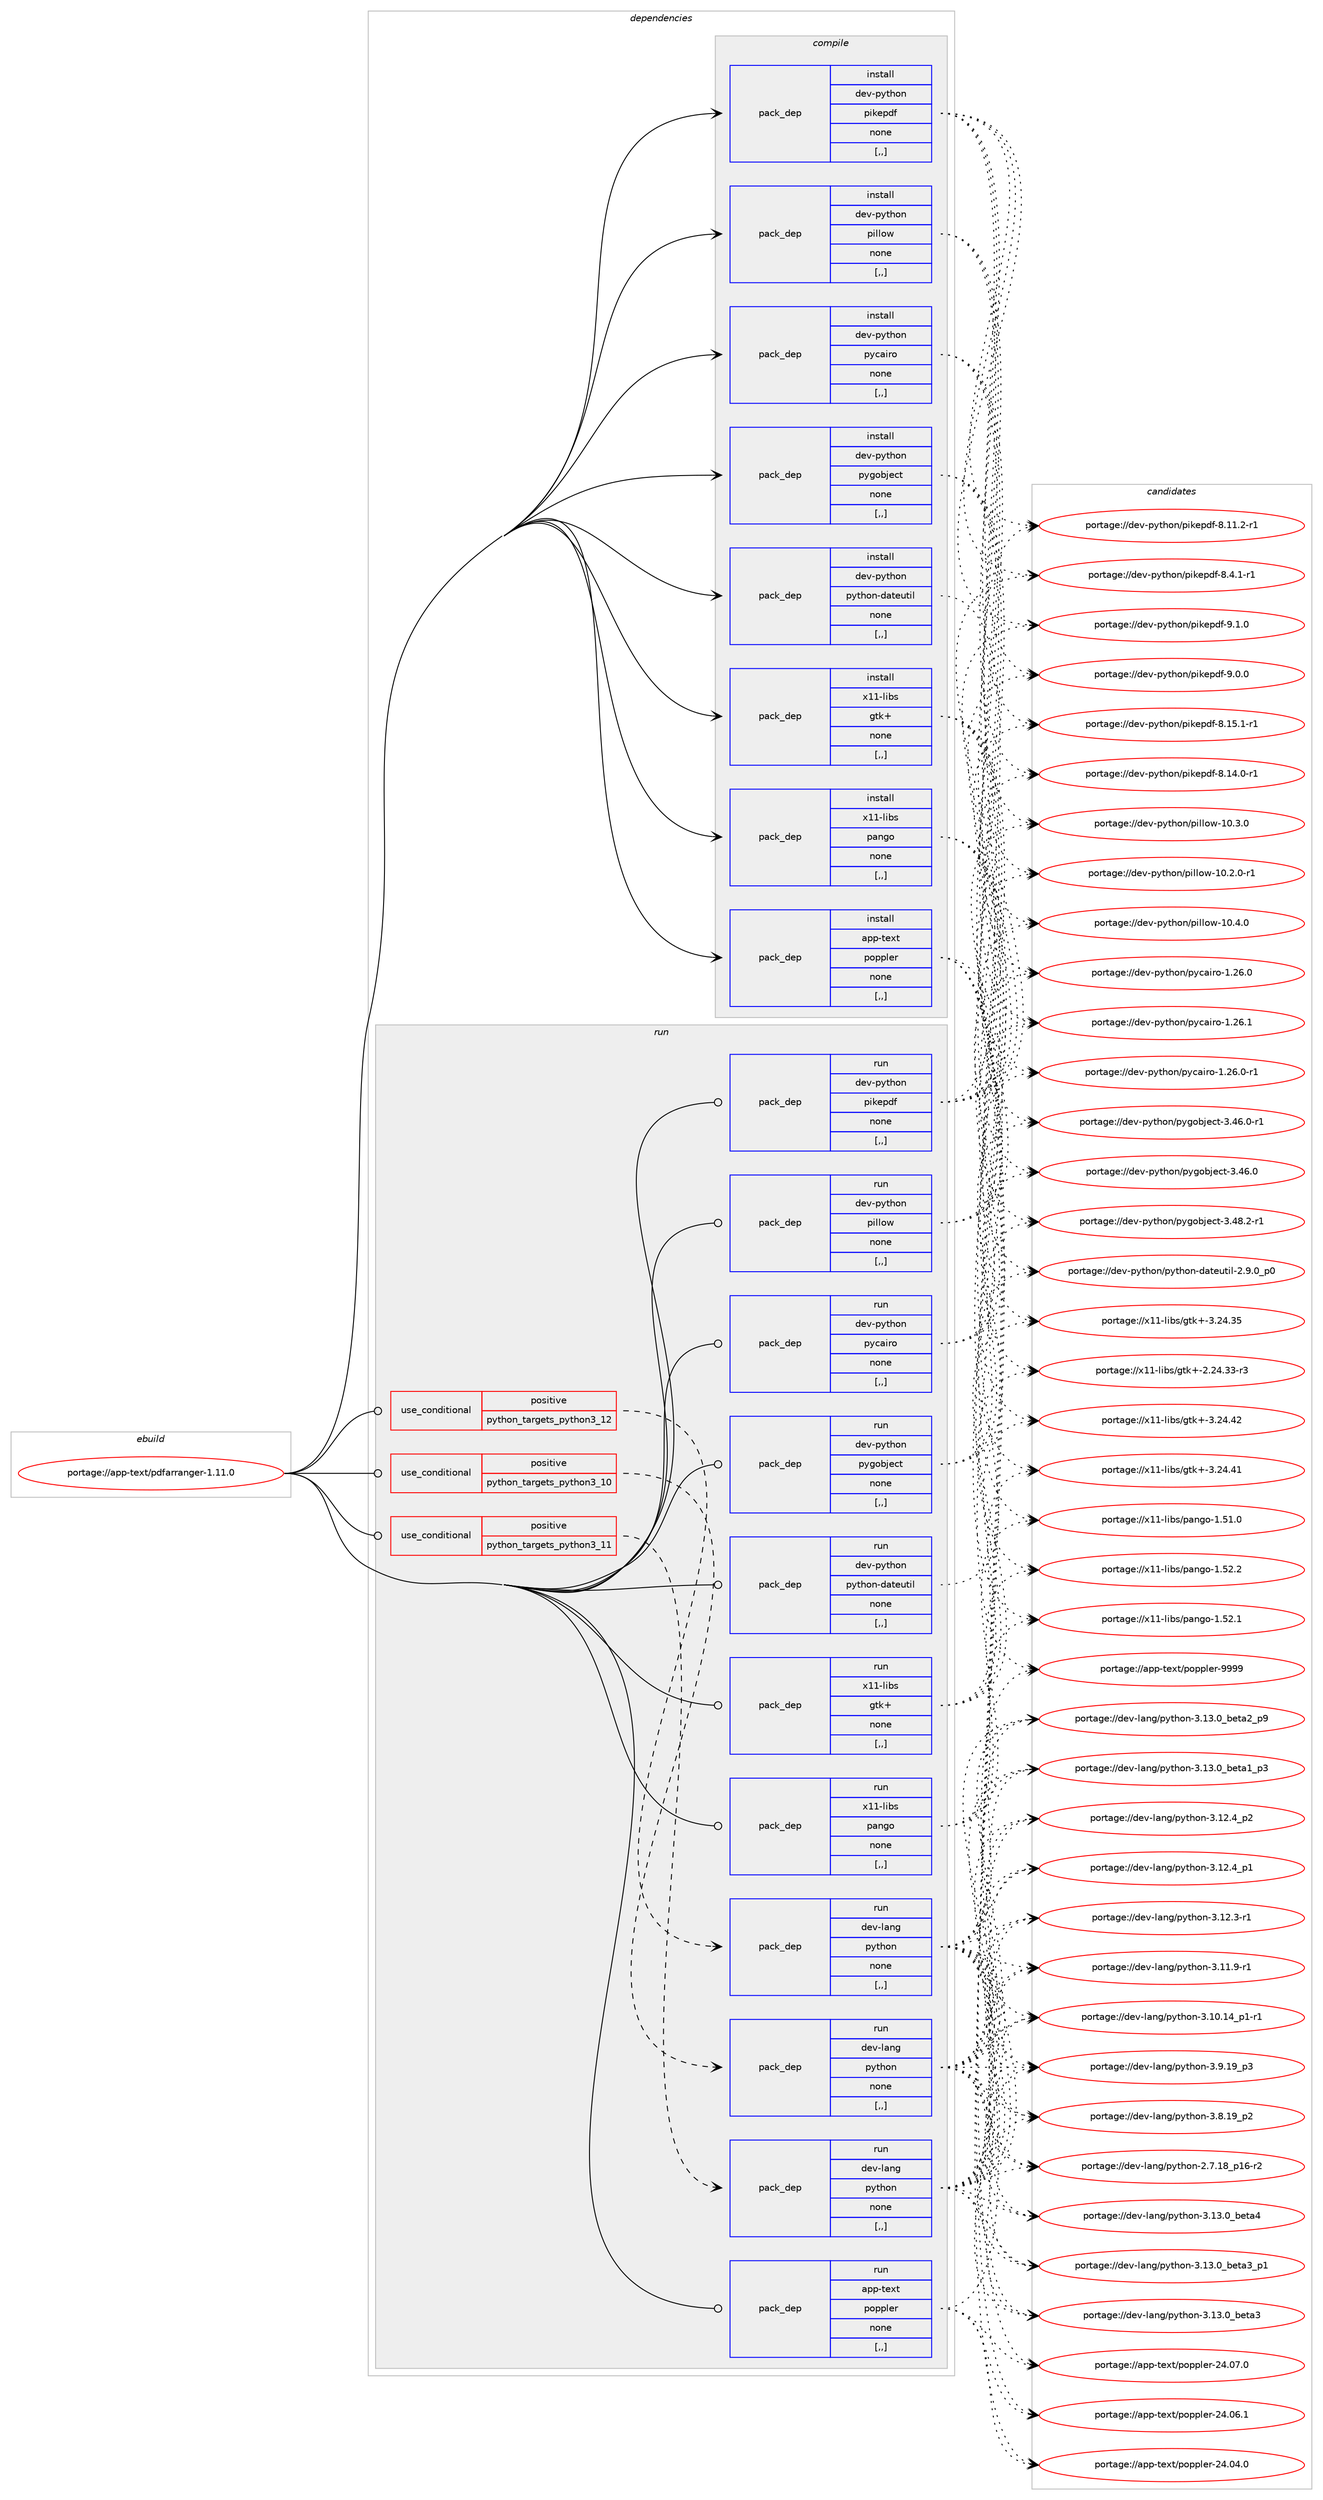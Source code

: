 digraph prolog {

# *************
# Graph options
# *************

newrank=true;
concentrate=true;
compound=true;
graph [rankdir=LR,fontname=Helvetica,fontsize=10,ranksep=1.5];#, ranksep=2.5, nodesep=0.2];
edge  [arrowhead=vee];
node  [fontname=Helvetica,fontsize=10];

# **********
# The ebuild
# **********

subgraph cluster_leftcol {
color=gray;
label=<<i>ebuild</i>>;
id [label="portage://app-text/pdfarranger-1.11.0", color=red, width=4, href="../app-text/pdfarranger-1.11.0.svg"];
}

# ****************
# The dependencies
# ****************

subgraph cluster_midcol {
color=gray;
label=<<i>dependencies</i>>;
subgraph cluster_compile {
fillcolor="#eeeeee";
style=filled;
label=<<i>compile</i>>;
subgraph pack42144 {
dependency58202 [label=<<TABLE BORDER="0" CELLBORDER="1" CELLSPACING="0" CELLPADDING="4" WIDTH="220"><TR><TD ROWSPAN="6" CELLPADDING="30">pack_dep</TD></TR><TR><TD WIDTH="110">install</TD></TR><TR><TD>app-text</TD></TR><TR><TD>poppler</TD></TR><TR><TD>none</TD></TR><TR><TD>[,,]</TD></TR></TABLE>>, shape=none, color=blue];
}
id:e -> dependency58202:w [weight=20,style="solid",arrowhead="vee"];
subgraph pack42145 {
dependency58203 [label=<<TABLE BORDER="0" CELLBORDER="1" CELLSPACING="0" CELLPADDING="4" WIDTH="220"><TR><TD ROWSPAN="6" CELLPADDING="30">pack_dep</TD></TR><TR><TD WIDTH="110">install</TD></TR><TR><TD>dev-python</TD></TR><TR><TD>pikepdf</TD></TR><TR><TD>none</TD></TR><TR><TD>[,,]</TD></TR></TABLE>>, shape=none, color=blue];
}
id:e -> dependency58203:w [weight=20,style="solid",arrowhead="vee"];
subgraph pack42146 {
dependency58204 [label=<<TABLE BORDER="0" CELLBORDER="1" CELLSPACING="0" CELLPADDING="4" WIDTH="220"><TR><TD ROWSPAN="6" CELLPADDING="30">pack_dep</TD></TR><TR><TD WIDTH="110">install</TD></TR><TR><TD>dev-python</TD></TR><TR><TD>pillow</TD></TR><TR><TD>none</TD></TR><TR><TD>[,,]</TD></TR></TABLE>>, shape=none, color=blue];
}
id:e -> dependency58204:w [weight=20,style="solid",arrowhead="vee"];
subgraph pack42147 {
dependency58205 [label=<<TABLE BORDER="0" CELLBORDER="1" CELLSPACING="0" CELLPADDING="4" WIDTH="220"><TR><TD ROWSPAN="6" CELLPADDING="30">pack_dep</TD></TR><TR><TD WIDTH="110">install</TD></TR><TR><TD>dev-python</TD></TR><TR><TD>pycairo</TD></TR><TR><TD>none</TD></TR><TR><TD>[,,]</TD></TR></TABLE>>, shape=none, color=blue];
}
id:e -> dependency58205:w [weight=20,style="solid",arrowhead="vee"];
subgraph pack42148 {
dependency58206 [label=<<TABLE BORDER="0" CELLBORDER="1" CELLSPACING="0" CELLPADDING="4" WIDTH="220"><TR><TD ROWSPAN="6" CELLPADDING="30">pack_dep</TD></TR><TR><TD WIDTH="110">install</TD></TR><TR><TD>dev-python</TD></TR><TR><TD>pygobject</TD></TR><TR><TD>none</TD></TR><TR><TD>[,,]</TD></TR></TABLE>>, shape=none, color=blue];
}
id:e -> dependency58206:w [weight=20,style="solid",arrowhead="vee"];
subgraph pack42149 {
dependency58207 [label=<<TABLE BORDER="0" CELLBORDER="1" CELLSPACING="0" CELLPADDING="4" WIDTH="220"><TR><TD ROWSPAN="6" CELLPADDING="30">pack_dep</TD></TR><TR><TD WIDTH="110">install</TD></TR><TR><TD>dev-python</TD></TR><TR><TD>python-dateutil</TD></TR><TR><TD>none</TD></TR><TR><TD>[,,]</TD></TR></TABLE>>, shape=none, color=blue];
}
id:e -> dependency58207:w [weight=20,style="solid",arrowhead="vee"];
subgraph pack42150 {
dependency58208 [label=<<TABLE BORDER="0" CELLBORDER="1" CELLSPACING="0" CELLPADDING="4" WIDTH="220"><TR><TD ROWSPAN="6" CELLPADDING="30">pack_dep</TD></TR><TR><TD WIDTH="110">install</TD></TR><TR><TD>x11-libs</TD></TR><TR><TD>gtk+</TD></TR><TR><TD>none</TD></TR><TR><TD>[,,]</TD></TR></TABLE>>, shape=none, color=blue];
}
id:e -> dependency58208:w [weight=20,style="solid",arrowhead="vee"];
subgraph pack42151 {
dependency58209 [label=<<TABLE BORDER="0" CELLBORDER="1" CELLSPACING="0" CELLPADDING="4" WIDTH="220"><TR><TD ROWSPAN="6" CELLPADDING="30">pack_dep</TD></TR><TR><TD WIDTH="110">install</TD></TR><TR><TD>x11-libs</TD></TR><TR><TD>pango</TD></TR><TR><TD>none</TD></TR><TR><TD>[,,]</TD></TR></TABLE>>, shape=none, color=blue];
}
id:e -> dependency58209:w [weight=20,style="solid",arrowhead="vee"];
}
subgraph cluster_compileandrun {
fillcolor="#eeeeee";
style=filled;
label=<<i>compile and run</i>>;
}
subgraph cluster_run {
fillcolor="#eeeeee";
style=filled;
label=<<i>run</i>>;
subgraph cond15547 {
dependency58210 [label=<<TABLE BORDER="0" CELLBORDER="1" CELLSPACING="0" CELLPADDING="4"><TR><TD ROWSPAN="3" CELLPADDING="10">use_conditional</TD></TR><TR><TD>positive</TD></TR><TR><TD>python_targets_python3_10</TD></TR></TABLE>>, shape=none, color=red];
subgraph pack42152 {
dependency58211 [label=<<TABLE BORDER="0" CELLBORDER="1" CELLSPACING="0" CELLPADDING="4" WIDTH="220"><TR><TD ROWSPAN="6" CELLPADDING="30">pack_dep</TD></TR><TR><TD WIDTH="110">run</TD></TR><TR><TD>dev-lang</TD></TR><TR><TD>python</TD></TR><TR><TD>none</TD></TR><TR><TD>[,,]</TD></TR></TABLE>>, shape=none, color=blue];
}
dependency58210:e -> dependency58211:w [weight=20,style="dashed",arrowhead="vee"];
}
id:e -> dependency58210:w [weight=20,style="solid",arrowhead="odot"];
subgraph cond15548 {
dependency58212 [label=<<TABLE BORDER="0" CELLBORDER="1" CELLSPACING="0" CELLPADDING="4"><TR><TD ROWSPAN="3" CELLPADDING="10">use_conditional</TD></TR><TR><TD>positive</TD></TR><TR><TD>python_targets_python3_11</TD></TR></TABLE>>, shape=none, color=red];
subgraph pack42153 {
dependency58213 [label=<<TABLE BORDER="0" CELLBORDER="1" CELLSPACING="0" CELLPADDING="4" WIDTH="220"><TR><TD ROWSPAN="6" CELLPADDING="30">pack_dep</TD></TR><TR><TD WIDTH="110">run</TD></TR><TR><TD>dev-lang</TD></TR><TR><TD>python</TD></TR><TR><TD>none</TD></TR><TR><TD>[,,]</TD></TR></TABLE>>, shape=none, color=blue];
}
dependency58212:e -> dependency58213:w [weight=20,style="dashed",arrowhead="vee"];
}
id:e -> dependency58212:w [weight=20,style="solid",arrowhead="odot"];
subgraph cond15549 {
dependency58214 [label=<<TABLE BORDER="0" CELLBORDER="1" CELLSPACING="0" CELLPADDING="4"><TR><TD ROWSPAN="3" CELLPADDING="10">use_conditional</TD></TR><TR><TD>positive</TD></TR><TR><TD>python_targets_python3_12</TD></TR></TABLE>>, shape=none, color=red];
subgraph pack42154 {
dependency58215 [label=<<TABLE BORDER="0" CELLBORDER="1" CELLSPACING="0" CELLPADDING="4" WIDTH="220"><TR><TD ROWSPAN="6" CELLPADDING="30">pack_dep</TD></TR><TR><TD WIDTH="110">run</TD></TR><TR><TD>dev-lang</TD></TR><TR><TD>python</TD></TR><TR><TD>none</TD></TR><TR><TD>[,,]</TD></TR></TABLE>>, shape=none, color=blue];
}
dependency58214:e -> dependency58215:w [weight=20,style="dashed",arrowhead="vee"];
}
id:e -> dependency58214:w [weight=20,style="solid",arrowhead="odot"];
subgraph pack42155 {
dependency58216 [label=<<TABLE BORDER="0" CELLBORDER="1" CELLSPACING="0" CELLPADDING="4" WIDTH="220"><TR><TD ROWSPAN="6" CELLPADDING="30">pack_dep</TD></TR><TR><TD WIDTH="110">run</TD></TR><TR><TD>app-text</TD></TR><TR><TD>poppler</TD></TR><TR><TD>none</TD></TR><TR><TD>[,,]</TD></TR></TABLE>>, shape=none, color=blue];
}
id:e -> dependency58216:w [weight=20,style="solid",arrowhead="odot"];
subgraph pack42156 {
dependency58217 [label=<<TABLE BORDER="0" CELLBORDER="1" CELLSPACING="0" CELLPADDING="4" WIDTH="220"><TR><TD ROWSPAN="6" CELLPADDING="30">pack_dep</TD></TR><TR><TD WIDTH="110">run</TD></TR><TR><TD>dev-python</TD></TR><TR><TD>pikepdf</TD></TR><TR><TD>none</TD></TR><TR><TD>[,,]</TD></TR></TABLE>>, shape=none, color=blue];
}
id:e -> dependency58217:w [weight=20,style="solid",arrowhead="odot"];
subgraph pack42157 {
dependency58218 [label=<<TABLE BORDER="0" CELLBORDER="1" CELLSPACING="0" CELLPADDING="4" WIDTH="220"><TR><TD ROWSPAN="6" CELLPADDING="30">pack_dep</TD></TR><TR><TD WIDTH="110">run</TD></TR><TR><TD>dev-python</TD></TR><TR><TD>pillow</TD></TR><TR><TD>none</TD></TR><TR><TD>[,,]</TD></TR></TABLE>>, shape=none, color=blue];
}
id:e -> dependency58218:w [weight=20,style="solid",arrowhead="odot"];
subgraph pack42158 {
dependency58219 [label=<<TABLE BORDER="0" CELLBORDER="1" CELLSPACING="0" CELLPADDING="4" WIDTH="220"><TR><TD ROWSPAN="6" CELLPADDING="30">pack_dep</TD></TR><TR><TD WIDTH="110">run</TD></TR><TR><TD>dev-python</TD></TR><TR><TD>pycairo</TD></TR><TR><TD>none</TD></TR><TR><TD>[,,]</TD></TR></TABLE>>, shape=none, color=blue];
}
id:e -> dependency58219:w [weight=20,style="solid",arrowhead="odot"];
subgraph pack42159 {
dependency58220 [label=<<TABLE BORDER="0" CELLBORDER="1" CELLSPACING="0" CELLPADDING="4" WIDTH="220"><TR><TD ROWSPAN="6" CELLPADDING="30">pack_dep</TD></TR><TR><TD WIDTH="110">run</TD></TR><TR><TD>dev-python</TD></TR><TR><TD>pygobject</TD></TR><TR><TD>none</TD></TR><TR><TD>[,,]</TD></TR></TABLE>>, shape=none, color=blue];
}
id:e -> dependency58220:w [weight=20,style="solid",arrowhead="odot"];
subgraph pack42160 {
dependency58221 [label=<<TABLE BORDER="0" CELLBORDER="1" CELLSPACING="0" CELLPADDING="4" WIDTH="220"><TR><TD ROWSPAN="6" CELLPADDING="30">pack_dep</TD></TR><TR><TD WIDTH="110">run</TD></TR><TR><TD>dev-python</TD></TR><TR><TD>python-dateutil</TD></TR><TR><TD>none</TD></TR><TR><TD>[,,]</TD></TR></TABLE>>, shape=none, color=blue];
}
id:e -> dependency58221:w [weight=20,style="solid",arrowhead="odot"];
subgraph pack42161 {
dependency58222 [label=<<TABLE BORDER="0" CELLBORDER="1" CELLSPACING="0" CELLPADDING="4" WIDTH="220"><TR><TD ROWSPAN="6" CELLPADDING="30">pack_dep</TD></TR><TR><TD WIDTH="110">run</TD></TR><TR><TD>x11-libs</TD></TR><TR><TD>gtk+</TD></TR><TR><TD>none</TD></TR><TR><TD>[,,]</TD></TR></TABLE>>, shape=none, color=blue];
}
id:e -> dependency58222:w [weight=20,style="solid",arrowhead="odot"];
subgraph pack42162 {
dependency58223 [label=<<TABLE BORDER="0" CELLBORDER="1" CELLSPACING="0" CELLPADDING="4" WIDTH="220"><TR><TD ROWSPAN="6" CELLPADDING="30">pack_dep</TD></TR><TR><TD WIDTH="110">run</TD></TR><TR><TD>x11-libs</TD></TR><TR><TD>pango</TD></TR><TR><TD>none</TD></TR><TR><TD>[,,]</TD></TR></TABLE>>, shape=none, color=blue];
}
id:e -> dependency58223:w [weight=20,style="solid",arrowhead="odot"];
}
}

# **************
# The candidates
# **************

subgraph cluster_choices {
rank=same;
color=gray;
label=<<i>candidates</i>>;

subgraph choice42144 {
color=black;
nodesep=1;
choice9711211245116101120116471121111121121081011144557575757 [label="portage://app-text/poppler-9999", color=red, width=4,href="../app-text/poppler-9999.svg"];
choice9711211245116101120116471121111121121081011144550524648554648 [label="portage://app-text/poppler-24.07.0", color=red, width=4,href="../app-text/poppler-24.07.0.svg"];
choice9711211245116101120116471121111121121081011144550524648544649 [label="portage://app-text/poppler-24.06.1", color=red, width=4,href="../app-text/poppler-24.06.1.svg"];
choice9711211245116101120116471121111121121081011144550524648524648 [label="portage://app-text/poppler-24.04.0", color=red, width=4,href="../app-text/poppler-24.04.0.svg"];
dependency58202:e -> choice9711211245116101120116471121111121121081011144557575757:w [style=dotted,weight="100"];
dependency58202:e -> choice9711211245116101120116471121111121121081011144550524648554648:w [style=dotted,weight="100"];
dependency58202:e -> choice9711211245116101120116471121111121121081011144550524648544649:w [style=dotted,weight="100"];
dependency58202:e -> choice9711211245116101120116471121111121121081011144550524648524648:w [style=dotted,weight="100"];
}
subgraph choice42145 {
color=black;
nodesep=1;
choice1001011184511212111610411111047112105107101112100102455746494648 [label="portage://dev-python/pikepdf-9.1.0", color=red, width=4,href="../dev-python/pikepdf-9.1.0.svg"];
choice1001011184511212111610411111047112105107101112100102455746484648 [label="portage://dev-python/pikepdf-9.0.0", color=red, width=4,href="../dev-python/pikepdf-9.0.0.svg"];
choice1001011184511212111610411111047112105107101112100102455646495346494511449 [label="portage://dev-python/pikepdf-8.15.1-r1", color=red, width=4,href="../dev-python/pikepdf-8.15.1-r1.svg"];
choice1001011184511212111610411111047112105107101112100102455646495246484511449 [label="portage://dev-python/pikepdf-8.14.0-r1", color=red, width=4,href="../dev-python/pikepdf-8.14.0-r1.svg"];
choice1001011184511212111610411111047112105107101112100102455646494946504511449 [label="portage://dev-python/pikepdf-8.11.2-r1", color=red, width=4,href="../dev-python/pikepdf-8.11.2-r1.svg"];
choice10010111845112121116104111110471121051071011121001024556465246494511449 [label="portage://dev-python/pikepdf-8.4.1-r1", color=red, width=4,href="../dev-python/pikepdf-8.4.1-r1.svg"];
dependency58203:e -> choice1001011184511212111610411111047112105107101112100102455746494648:w [style=dotted,weight="100"];
dependency58203:e -> choice1001011184511212111610411111047112105107101112100102455746484648:w [style=dotted,weight="100"];
dependency58203:e -> choice1001011184511212111610411111047112105107101112100102455646495346494511449:w [style=dotted,weight="100"];
dependency58203:e -> choice1001011184511212111610411111047112105107101112100102455646495246484511449:w [style=dotted,weight="100"];
dependency58203:e -> choice1001011184511212111610411111047112105107101112100102455646494946504511449:w [style=dotted,weight="100"];
dependency58203:e -> choice10010111845112121116104111110471121051071011121001024556465246494511449:w [style=dotted,weight="100"];
}
subgraph choice42146 {
color=black;
nodesep=1;
choice100101118451121211161041111104711210510810811111945494846524648 [label="portage://dev-python/pillow-10.4.0", color=red, width=4,href="../dev-python/pillow-10.4.0.svg"];
choice100101118451121211161041111104711210510810811111945494846514648 [label="portage://dev-python/pillow-10.3.0", color=red, width=4,href="../dev-python/pillow-10.3.0.svg"];
choice1001011184511212111610411111047112105108108111119454948465046484511449 [label="portage://dev-python/pillow-10.2.0-r1", color=red, width=4,href="../dev-python/pillow-10.2.0-r1.svg"];
dependency58204:e -> choice100101118451121211161041111104711210510810811111945494846524648:w [style=dotted,weight="100"];
dependency58204:e -> choice100101118451121211161041111104711210510810811111945494846514648:w [style=dotted,weight="100"];
dependency58204:e -> choice1001011184511212111610411111047112105108108111119454948465046484511449:w [style=dotted,weight="100"];
}
subgraph choice42147 {
color=black;
nodesep=1;
choice1001011184511212111610411111047112121999710511411145494650544649 [label="portage://dev-python/pycairo-1.26.1", color=red, width=4,href="../dev-python/pycairo-1.26.1.svg"];
choice10010111845112121116104111110471121219997105114111454946505446484511449 [label="portage://dev-python/pycairo-1.26.0-r1", color=red, width=4,href="../dev-python/pycairo-1.26.0-r1.svg"];
choice1001011184511212111610411111047112121999710511411145494650544648 [label="portage://dev-python/pycairo-1.26.0", color=red, width=4,href="../dev-python/pycairo-1.26.0.svg"];
dependency58205:e -> choice1001011184511212111610411111047112121999710511411145494650544649:w [style=dotted,weight="100"];
dependency58205:e -> choice10010111845112121116104111110471121219997105114111454946505446484511449:w [style=dotted,weight="100"];
dependency58205:e -> choice1001011184511212111610411111047112121999710511411145494650544648:w [style=dotted,weight="100"];
}
subgraph choice42148 {
color=black;
nodesep=1;
choice10010111845112121116104111110471121211031119810610199116455146525646504511449 [label="portage://dev-python/pygobject-3.48.2-r1", color=red, width=4,href="../dev-python/pygobject-3.48.2-r1.svg"];
choice10010111845112121116104111110471121211031119810610199116455146525446484511449 [label="portage://dev-python/pygobject-3.46.0-r1", color=red, width=4,href="../dev-python/pygobject-3.46.0-r1.svg"];
choice1001011184511212111610411111047112121103111981061019911645514652544648 [label="portage://dev-python/pygobject-3.46.0", color=red, width=4,href="../dev-python/pygobject-3.46.0.svg"];
dependency58206:e -> choice10010111845112121116104111110471121211031119810610199116455146525646504511449:w [style=dotted,weight="100"];
dependency58206:e -> choice10010111845112121116104111110471121211031119810610199116455146525446484511449:w [style=dotted,weight="100"];
dependency58206:e -> choice1001011184511212111610411111047112121103111981061019911645514652544648:w [style=dotted,weight="100"];
}
subgraph choice42149 {
color=black;
nodesep=1;
choice100101118451121211161041111104711212111610411111045100971161011171161051084550465746489511248 [label="portage://dev-python/python-dateutil-2.9.0_p0", color=red, width=4,href="../dev-python/python-dateutil-2.9.0_p0.svg"];
dependency58207:e -> choice100101118451121211161041111104711212111610411111045100971161011171161051084550465746489511248:w [style=dotted,weight="100"];
}
subgraph choice42150 {
color=black;
nodesep=1;
choice1204949451081059811547103116107434551465052465250 [label="portage://x11-libs/gtk+-3.24.42", color=red, width=4,href="../x11-libs/gtk+-3.24.42.svg"];
choice1204949451081059811547103116107434551465052465249 [label="portage://x11-libs/gtk+-3.24.41", color=red, width=4,href="../x11-libs/gtk+-3.24.41.svg"];
choice1204949451081059811547103116107434551465052465153 [label="portage://x11-libs/gtk+-3.24.35", color=red, width=4,href="../x11-libs/gtk+-3.24.35.svg"];
choice12049494510810598115471031161074345504650524651514511451 [label="portage://x11-libs/gtk+-2.24.33-r3", color=red, width=4,href="../x11-libs/gtk+-2.24.33-r3.svg"];
dependency58208:e -> choice1204949451081059811547103116107434551465052465250:w [style=dotted,weight="100"];
dependency58208:e -> choice1204949451081059811547103116107434551465052465249:w [style=dotted,weight="100"];
dependency58208:e -> choice1204949451081059811547103116107434551465052465153:w [style=dotted,weight="100"];
dependency58208:e -> choice12049494510810598115471031161074345504650524651514511451:w [style=dotted,weight="100"];
}
subgraph choice42151 {
color=black;
nodesep=1;
choice12049494510810598115471129711010311145494653504650 [label="portage://x11-libs/pango-1.52.2", color=red, width=4,href="../x11-libs/pango-1.52.2.svg"];
choice12049494510810598115471129711010311145494653504649 [label="portage://x11-libs/pango-1.52.1", color=red, width=4,href="../x11-libs/pango-1.52.1.svg"];
choice12049494510810598115471129711010311145494653494648 [label="portage://x11-libs/pango-1.51.0", color=red, width=4,href="../x11-libs/pango-1.51.0.svg"];
dependency58209:e -> choice12049494510810598115471129711010311145494653504650:w [style=dotted,weight="100"];
dependency58209:e -> choice12049494510810598115471129711010311145494653504649:w [style=dotted,weight="100"];
dependency58209:e -> choice12049494510810598115471129711010311145494653494648:w [style=dotted,weight="100"];
}
subgraph choice42152 {
color=black;
nodesep=1;
choice1001011184510897110103471121211161041111104551464951464895981011169752 [label="portage://dev-lang/python-3.13.0_beta4", color=red, width=4,href="../dev-lang/python-3.13.0_beta4.svg"];
choice10010111845108971101034711212111610411111045514649514648959810111697519511249 [label="portage://dev-lang/python-3.13.0_beta3_p1", color=red, width=4,href="../dev-lang/python-3.13.0_beta3_p1.svg"];
choice1001011184510897110103471121211161041111104551464951464895981011169751 [label="portage://dev-lang/python-3.13.0_beta3", color=red, width=4,href="../dev-lang/python-3.13.0_beta3.svg"];
choice10010111845108971101034711212111610411111045514649514648959810111697509511257 [label="portage://dev-lang/python-3.13.0_beta2_p9", color=red, width=4,href="../dev-lang/python-3.13.0_beta2_p9.svg"];
choice10010111845108971101034711212111610411111045514649514648959810111697499511251 [label="portage://dev-lang/python-3.13.0_beta1_p3", color=red, width=4,href="../dev-lang/python-3.13.0_beta1_p3.svg"];
choice100101118451089711010347112121116104111110455146495046529511250 [label="portage://dev-lang/python-3.12.4_p2", color=red, width=4,href="../dev-lang/python-3.12.4_p2.svg"];
choice100101118451089711010347112121116104111110455146495046529511249 [label="portage://dev-lang/python-3.12.4_p1", color=red, width=4,href="../dev-lang/python-3.12.4_p1.svg"];
choice100101118451089711010347112121116104111110455146495046514511449 [label="portage://dev-lang/python-3.12.3-r1", color=red, width=4,href="../dev-lang/python-3.12.3-r1.svg"];
choice100101118451089711010347112121116104111110455146494946574511449 [label="portage://dev-lang/python-3.11.9-r1", color=red, width=4,href="../dev-lang/python-3.11.9-r1.svg"];
choice100101118451089711010347112121116104111110455146494846495295112494511449 [label="portage://dev-lang/python-3.10.14_p1-r1", color=red, width=4,href="../dev-lang/python-3.10.14_p1-r1.svg"];
choice100101118451089711010347112121116104111110455146574649579511251 [label="portage://dev-lang/python-3.9.19_p3", color=red, width=4,href="../dev-lang/python-3.9.19_p3.svg"];
choice100101118451089711010347112121116104111110455146564649579511250 [label="portage://dev-lang/python-3.8.19_p2", color=red, width=4,href="../dev-lang/python-3.8.19_p2.svg"];
choice100101118451089711010347112121116104111110455046554649569511249544511450 [label="portage://dev-lang/python-2.7.18_p16-r2", color=red, width=4,href="../dev-lang/python-2.7.18_p16-r2.svg"];
dependency58211:e -> choice1001011184510897110103471121211161041111104551464951464895981011169752:w [style=dotted,weight="100"];
dependency58211:e -> choice10010111845108971101034711212111610411111045514649514648959810111697519511249:w [style=dotted,weight="100"];
dependency58211:e -> choice1001011184510897110103471121211161041111104551464951464895981011169751:w [style=dotted,weight="100"];
dependency58211:e -> choice10010111845108971101034711212111610411111045514649514648959810111697509511257:w [style=dotted,weight="100"];
dependency58211:e -> choice10010111845108971101034711212111610411111045514649514648959810111697499511251:w [style=dotted,weight="100"];
dependency58211:e -> choice100101118451089711010347112121116104111110455146495046529511250:w [style=dotted,weight="100"];
dependency58211:e -> choice100101118451089711010347112121116104111110455146495046529511249:w [style=dotted,weight="100"];
dependency58211:e -> choice100101118451089711010347112121116104111110455146495046514511449:w [style=dotted,weight="100"];
dependency58211:e -> choice100101118451089711010347112121116104111110455146494946574511449:w [style=dotted,weight="100"];
dependency58211:e -> choice100101118451089711010347112121116104111110455146494846495295112494511449:w [style=dotted,weight="100"];
dependency58211:e -> choice100101118451089711010347112121116104111110455146574649579511251:w [style=dotted,weight="100"];
dependency58211:e -> choice100101118451089711010347112121116104111110455146564649579511250:w [style=dotted,weight="100"];
dependency58211:e -> choice100101118451089711010347112121116104111110455046554649569511249544511450:w [style=dotted,weight="100"];
}
subgraph choice42153 {
color=black;
nodesep=1;
choice1001011184510897110103471121211161041111104551464951464895981011169752 [label="portage://dev-lang/python-3.13.0_beta4", color=red, width=4,href="../dev-lang/python-3.13.0_beta4.svg"];
choice10010111845108971101034711212111610411111045514649514648959810111697519511249 [label="portage://dev-lang/python-3.13.0_beta3_p1", color=red, width=4,href="../dev-lang/python-3.13.0_beta3_p1.svg"];
choice1001011184510897110103471121211161041111104551464951464895981011169751 [label="portage://dev-lang/python-3.13.0_beta3", color=red, width=4,href="../dev-lang/python-3.13.0_beta3.svg"];
choice10010111845108971101034711212111610411111045514649514648959810111697509511257 [label="portage://dev-lang/python-3.13.0_beta2_p9", color=red, width=4,href="../dev-lang/python-3.13.0_beta2_p9.svg"];
choice10010111845108971101034711212111610411111045514649514648959810111697499511251 [label="portage://dev-lang/python-3.13.0_beta1_p3", color=red, width=4,href="../dev-lang/python-3.13.0_beta1_p3.svg"];
choice100101118451089711010347112121116104111110455146495046529511250 [label="portage://dev-lang/python-3.12.4_p2", color=red, width=4,href="../dev-lang/python-3.12.4_p2.svg"];
choice100101118451089711010347112121116104111110455146495046529511249 [label="portage://dev-lang/python-3.12.4_p1", color=red, width=4,href="../dev-lang/python-3.12.4_p1.svg"];
choice100101118451089711010347112121116104111110455146495046514511449 [label="portage://dev-lang/python-3.12.3-r1", color=red, width=4,href="../dev-lang/python-3.12.3-r1.svg"];
choice100101118451089711010347112121116104111110455146494946574511449 [label="portage://dev-lang/python-3.11.9-r1", color=red, width=4,href="../dev-lang/python-3.11.9-r1.svg"];
choice100101118451089711010347112121116104111110455146494846495295112494511449 [label="portage://dev-lang/python-3.10.14_p1-r1", color=red, width=4,href="../dev-lang/python-3.10.14_p1-r1.svg"];
choice100101118451089711010347112121116104111110455146574649579511251 [label="portage://dev-lang/python-3.9.19_p3", color=red, width=4,href="../dev-lang/python-3.9.19_p3.svg"];
choice100101118451089711010347112121116104111110455146564649579511250 [label="portage://dev-lang/python-3.8.19_p2", color=red, width=4,href="../dev-lang/python-3.8.19_p2.svg"];
choice100101118451089711010347112121116104111110455046554649569511249544511450 [label="portage://dev-lang/python-2.7.18_p16-r2", color=red, width=4,href="../dev-lang/python-2.7.18_p16-r2.svg"];
dependency58213:e -> choice1001011184510897110103471121211161041111104551464951464895981011169752:w [style=dotted,weight="100"];
dependency58213:e -> choice10010111845108971101034711212111610411111045514649514648959810111697519511249:w [style=dotted,weight="100"];
dependency58213:e -> choice1001011184510897110103471121211161041111104551464951464895981011169751:w [style=dotted,weight="100"];
dependency58213:e -> choice10010111845108971101034711212111610411111045514649514648959810111697509511257:w [style=dotted,weight="100"];
dependency58213:e -> choice10010111845108971101034711212111610411111045514649514648959810111697499511251:w [style=dotted,weight="100"];
dependency58213:e -> choice100101118451089711010347112121116104111110455146495046529511250:w [style=dotted,weight="100"];
dependency58213:e -> choice100101118451089711010347112121116104111110455146495046529511249:w [style=dotted,weight="100"];
dependency58213:e -> choice100101118451089711010347112121116104111110455146495046514511449:w [style=dotted,weight="100"];
dependency58213:e -> choice100101118451089711010347112121116104111110455146494946574511449:w [style=dotted,weight="100"];
dependency58213:e -> choice100101118451089711010347112121116104111110455146494846495295112494511449:w [style=dotted,weight="100"];
dependency58213:e -> choice100101118451089711010347112121116104111110455146574649579511251:w [style=dotted,weight="100"];
dependency58213:e -> choice100101118451089711010347112121116104111110455146564649579511250:w [style=dotted,weight="100"];
dependency58213:e -> choice100101118451089711010347112121116104111110455046554649569511249544511450:w [style=dotted,weight="100"];
}
subgraph choice42154 {
color=black;
nodesep=1;
choice1001011184510897110103471121211161041111104551464951464895981011169752 [label="portage://dev-lang/python-3.13.0_beta4", color=red, width=4,href="../dev-lang/python-3.13.0_beta4.svg"];
choice10010111845108971101034711212111610411111045514649514648959810111697519511249 [label="portage://dev-lang/python-3.13.0_beta3_p1", color=red, width=4,href="../dev-lang/python-3.13.0_beta3_p1.svg"];
choice1001011184510897110103471121211161041111104551464951464895981011169751 [label="portage://dev-lang/python-3.13.0_beta3", color=red, width=4,href="../dev-lang/python-3.13.0_beta3.svg"];
choice10010111845108971101034711212111610411111045514649514648959810111697509511257 [label="portage://dev-lang/python-3.13.0_beta2_p9", color=red, width=4,href="../dev-lang/python-3.13.0_beta2_p9.svg"];
choice10010111845108971101034711212111610411111045514649514648959810111697499511251 [label="portage://dev-lang/python-3.13.0_beta1_p3", color=red, width=4,href="../dev-lang/python-3.13.0_beta1_p3.svg"];
choice100101118451089711010347112121116104111110455146495046529511250 [label="portage://dev-lang/python-3.12.4_p2", color=red, width=4,href="../dev-lang/python-3.12.4_p2.svg"];
choice100101118451089711010347112121116104111110455146495046529511249 [label="portage://dev-lang/python-3.12.4_p1", color=red, width=4,href="../dev-lang/python-3.12.4_p1.svg"];
choice100101118451089711010347112121116104111110455146495046514511449 [label="portage://dev-lang/python-3.12.3-r1", color=red, width=4,href="../dev-lang/python-3.12.3-r1.svg"];
choice100101118451089711010347112121116104111110455146494946574511449 [label="portage://dev-lang/python-3.11.9-r1", color=red, width=4,href="../dev-lang/python-3.11.9-r1.svg"];
choice100101118451089711010347112121116104111110455146494846495295112494511449 [label="portage://dev-lang/python-3.10.14_p1-r1", color=red, width=4,href="../dev-lang/python-3.10.14_p1-r1.svg"];
choice100101118451089711010347112121116104111110455146574649579511251 [label="portage://dev-lang/python-3.9.19_p3", color=red, width=4,href="../dev-lang/python-3.9.19_p3.svg"];
choice100101118451089711010347112121116104111110455146564649579511250 [label="portage://dev-lang/python-3.8.19_p2", color=red, width=4,href="../dev-lang/python-3.8.19_p2.svg"];
choice100101118451089711010347112121116104111110455046554649569511249544511450 [label="portage://dev-lang/python-2.7.18_p16-r2", color=red, width=4,href="../dev-lang/python-2.7.18_p16-r2.svg"];
dependency58215:e -> choice1001011184510897110103471121211161041111104551464951464895981011169752:w [style=dotted,weight="100"];
dependency58215:e -> choice10010111845108971101034711212111610411111045514649514648959810111697519511249:w [style=dotted,weight="100"];
dependency58215:e -> choice1001011184510897110103471121211161041111104551464951464895981011169751:w [style=dotted,weight="100"];
dependency58215:e -> choice10010111845108971101034711212111610411111045514649514648959810111697509511257:w [style=dotted,weight="100"];
dependency58215:e -> choice10010111845108971101034711212111610411111045514649514648959810111697499511251:w [style=dotted,weight="100"];
dependency58215:e -> choice100101118451089711010347112121116104111110455146495046529511250:w [style=dotted,weight="100"];
dependency58215:e -> choice100101118451089711010347112121116104111110455146495046529511249:w [style=dotted,weight="100"];
dependency58215:e -> choice100101118451089711010347112121116104111110455146495046514511449:w [style=dotted,weight="100"];
dependency58215:e -> choice100101118451089711010347112121116104111110455146494946574511449:w [style=dotted,weight="100"];
dependency58215:e -> choice100101118451089711010347112121116104111110455146494846495295112494511449:w [style=dotted,weight="100"];
dependency58215:e -> choice100101118451089711010347112121116104111110455146574649579511251:w [style=dotted,weight="100"];
dependency58215:e -> choice100101118451089711010347112121116104111110455146564649579511250:w [style=dotted,weight="100"];
dependency58215:e -> choice100101118451089711010347112121116104111110455046554649569511249544511450:w [style=dotted,weight="100"];
}
subgraph choice42155 {
color=black;
nodesep=1;
choice9711211245116101120116471121111121121081011144557575757 [label="portage://app-text/poppler-9999", color=red, width=4,href="../app-text/poppler-9999.svg"];
choice9711211245116101120116471121111121121081011144550524648554648 [label="portage://app-text/poppler-24.07.0", color=red, width=4,href="../app-text/poppler-24.07.0.svg"];
choice9711211245116101120116471121111121121081011144550524648544649 [label="portage://app-text/poppler-24.06.1", color=red, width=4,href="../app-text/poppler-24.06.1.svg"];
choice9711211245116101120116471121111121121081011144550524648524648 [label="portage://app-text/poppler-24.04.0", color=red, width=4,href="../app-text/poppler-24.04.0.svg"];
dependency58216:e -> choice9711211245116101120116471121111121121081011144557575757:w [style=dotted,weight="100"];
dependency58216:e -> choice9711211245116101120116471121111121121081011144550524648554648:w [style=dotted,weight="100"];
dependency58216:e -> choice9711211245116101120116471121111121121081011144550524648544649:w [style=dotted,weight="100"];
dependency58216:e -> choice9711211245116101120116471121111121121081011144550524648524648:w [style=dotted,weight="100"];
}
subgraph choice42156 {
color=black;
nodesep=1;
choice1001011184511212111610411111047112105107101112100102455746494648 [label="portage://dev-python/pikepdf-9.1.0", color=red, width=4,href="../dev-python/pikepdf-9.1.0.svg"];
choice1001011184511212111610411111047112105107101112100102455746484648 [label="portage://dev-python/pikepdf-9.0.0", color=red, width=4,href="../dev-python/pikepdf-9.0.0.svg"];
choice1001011184511212111610411111047112105107101112100102455646495346494511449 [label="portage://dev-python/pikepdf-8.15.1-r1", color=red, width=4,href="../dev-python/pikepdf-8.15.1-r1.svg"];
choice1001011184511212111610411111047112105107101112100102455646495246484511449 [label="portage://dev-python/pikepdf-8.14.0-r1", color=red, width=4,href="../dev-python/pikepdf-8.14.0-r1.svg"];
choice1001011184511212111610411111047112105107101112100102455646494946504511449 [label="portage://dev-python/pikepdf-8.11.2-r1", color=red, width=4,href="../dev-python/pikepdf-8.11.2-r1.svg"];
choice10010111845112121116104111110471121051071011121001024556465246494511449 [label="portage://dev-python/pikepdf-8.4.1-r1", color=red, width=4,href="../dev-python/pikepdf-8.4.1-r1.svg"];
dependency58217:e -> choice1001011184511212111610411111047112105107101112100102455746494648:w [style=dotted,weight="100"];
dependency58217:e -> choice1001011184511212111610411111047112105107101112100102455746484648:w [style=dotted,weight="100"];
dependency58217:e -> choice1001011184511212111610411111047112105107101112100102455646495346494511449:w [style=dotted,weight="100"];
dependency58217:e -> choice1001011184511212111610411111047112105107101112100102455646495246484511449:w [style=dotted,weight="100"];
dependency58217:e -> choice1001011184511212111610411111047112105107101112100102455646494946504511449:w [style=dotted,weight="100"];
dependency58217:e -> choice10010111845112121116104111110471121051071011121001024556465246494511449:w [style=dotted,weight="100"];
}
subgraph choice42157 {
color=black;
nodesep=1;
choice100101118451121211161041111104711210510810811111945494846524648 [label="portage://dev-python/pillow-10.4.0", color=red, width=4,href="../dev-python/pillow-10.4.0.svg"];
choice100101118451121211161041111104711210510810811111945494846514648 [label="portage://dev-python/pillow-10.3.0", color=red, width=4,href="../dev-python/pillow-10.3.0.svg"];
choice1001011184511212111610411111047112105108108111119454948465046484511449 [label="portage://dev-python/pillow-10.2.0-r1", color=red, width=4,href="../dev-python/pillow-10.2.0-r1.svg"];
dependency58218:e -> choice100101118451121211161041111104711210510810811111945494846524648:w [style=dotted,weight="100"];
dependency58218:e -> choice100101118451121211161041111104711210510810811111945494846514648:w [style=dotted,weight="100"];
dependency58218:e -> choice1001011184511212111610411111047112105108108111119454948465046484511449:w [style=dotted,weight="100"];
}
subgraph choice42158 {
color=black;
nodesep=1;
choice1001011184511212111610411111047112121999710511411145494650544649 [label="portage://dev-python/pycairo-1.26.1", color=red, width=4,href="../dev-python/pycairo-1.26.1.svg"];
choice10010111845112121116104111110471121219997105114111454946505446484511449 [label="portage://dev-python/pycairo-1.26.0-r1", color=red, width=4,href="../dev-python/pycairo-1.26.0-r1.svg"];
choice1001011184511212111610411111047112121999710511411145494650544648 [label="portage://dev-python/pycairo-1.26.0", color=red, width=4,href="../dev-python/pycairo-1.26.0.svg"];
dependency58219:e -> choice1001011184511212111610411111047112121999710511411145494650544649:w [style=dotted,weight="100"];
dependency58219:e -> choice10010111845112121116104111110471121219997105114111454946505446484511449:w [style=dotted,weight="100"];
dependency58219:e -> choice1001011184511212111610411111047112121999710511411145494650544648:w [style=dotted,weight="100"];
}
subgraph choice42159 {
color=black;
nodesep=1;
choice10010111845112121116104111110471121211031119810610199116455146525646504511449 [label="portage://dev-python/pygobject-3.48.2-r1", color=red, width=4,href="../dev-python/pygobject-3.48.2-r1.svg"];
choice10010111845112121116104111110471121211031119810610199116455146525446484511449 [label="portage://dev-python/pygobject-3.46.0-r1", color=red, width=4,href="../dev-python/pygobject-3.46.0-r1.svg"];
choice1001011184511212111610411111047112121103111981061019911645514652544648 [label="portage://dev-python/pygobject-3.46.0", color=red, width=4,href="../dev-python/pygobject-3.46.0.svg"];
dependency58220:e -> choice10010111845112121116104111110471121211031119810610199116455146525646504511449:w [style=dotted,weight="100"];
dependency58220:e -> choice10010111845112121116104111110471121211031119810610199116455146525446484511449:w [style=dotted,weight="100"];
dependency58220:e -> choice1001011184511212111610411111047112121103111981061019911645514652544648:w [style=dotted,weight="100"];
}
subgraph choice42160 {
color=black;
nodesep=1;
choice100101118451121211161041111104711212111610411111045100971161011171161051084550465746489511248 [label="portage://dev-python/python-dateutil-2.9.0_p0", color=red, width=4,href="../dev-python/python-dateutil-2.9.0_p0.svg"];
dependency58221:e -> choice100101118451121211161041111104711212111610411111045100971161011171161051084550465746489511248:w [style=dotted,weight="100"];
}
subgraph choice42161 {
color=black;
nodesep=1;
choice1204949451081059811547103116107434551465052465250 [label="portage://x11-libs/gtk+-3.24.42", color=red, width=4,href="../x11-libs/gtk+-3.24.42.svg"];
choice1204949451081059811547103116107434551465052465249 [label="portage://x11-libs/gtk+-3.24.41", color=red, width=4,href="../x11-libs/gtk+-3.24.41.svg"];
choice1204949451081059811547103116107434551465052465153 [label="portage://x11-libs/gtk+-3.24.35", color=red, width=4,href="../x11-libs/gtk+-3.24.35.svg"];
choice12049494510810598115471031161074345504650524651514511451 [label="portage://x11-libs/gtk+-2.24.33-r3", color=red, width=4,href="../x11-libs/gtk+-2.24.33-r3.svg"];
dependency58222:e -> choice1204949451081059811547103116107434551465052465250:w [style=dotted,weight="100"];
dependency58222:e -> choice1204949451081059811547103116107434551465052465249:w [style=dotted,weight="100"];
dependency58222:e -> choice1204949451081059811547103116107434551465052465153:w [style=dotted,weight="100"];
dependency58222:e -> choice12049494510810598115471031161074345504650524651514511451:w [style=dotted,weight="100"];
}
subgraph choice42162 {
color=black;
nodesep=1;
choice12049494510810598115471129711010311145494653504650 [label="portage://x11-libs/pango-1.52.2", color=red, width=4,href="../x11-libs/pango-1.52.2.svg"];
choice12049494510810598115471129711010311145494653504649 [label="portage://x11-libs/pango-1.52.1", color=red, width=4,href="../x11-libs/pango-1.52.1.svg"];
choice12049494510810598115471129711010311145494653494648 [label="portage://x11-libs/pango-1.51.0", color=red, width=4,href="../x11-libs/pango-1.51.0.svg"];
dependency58223:e -> choice12049494510810598115471129711010311145494653504650:w [style=dotted,weight="100"];
dependency58223:e -> choice12049494510810598115471129711010311145494653504649:w [style=dotted,weight="100"];
dependency58223:e -> choice12049494510810598115471129711010311145494653494648:w [style=dotted,weight="100"];
}
}

}
